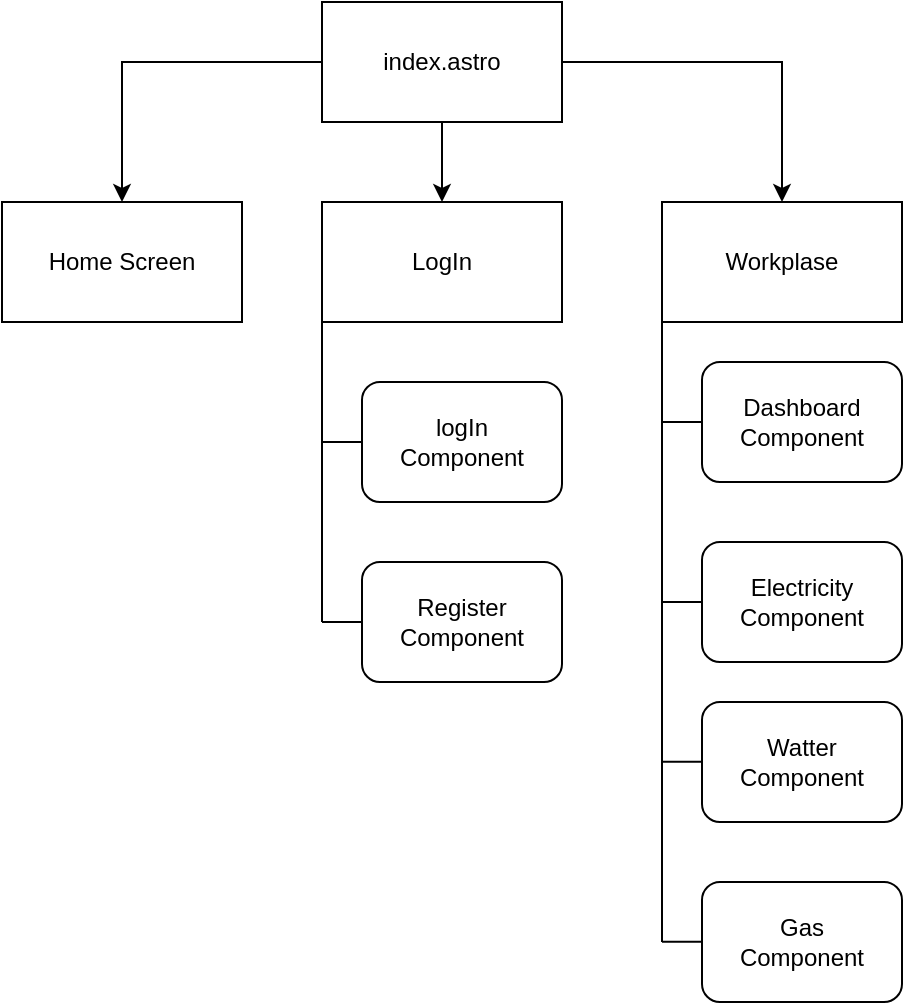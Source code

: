 <mxfile version="25.0.3">
  <diagram name="Page-1" id="sswgS9eTE9nbQPT62m9P">
    <mxGraphModel dx="375" dy="1000" grid="1" gridSize="10" guides="1" tooltips="1" connect="1" arrows="1" fold="1" page="1" pageScale="1" pageWidth="850" pageHeight="1100" math="0" shadow="0">
      <root>
        <mxCell id="0" />
        <mxCell id="1" parent="0" />
        <mxCell id="IjR76zxK27t0q7-WBlOw-13" style="edgeStyle=orthogonalEdgeStyle;rounded=0;orthogonalLoop=1;jettySize=auto;html=1;" edge="1" parent="1" source="IjR76zxK27t0q7-WBlOw-1" target="IjR76zxK27t0q7-WBlOw-4">
          <mxGeometry relative="1" as="geometry" />
        </mxCell>
        <mxCell id="IjR76zxK27t0q7-WBlOw-14" style="edgeStyle=orthogonalEdgeStyle;rounded=0;orthogonalLoop=1;jettySize=auto;html=1;entryX=0.5;entryY=0;entryDx=0;entryDy=0;" edge="1" parent="1" source="IjR76zxK27t0q7-WBlOw-1" target="IjR76zxK27t0q7-WBlOw-3">
          <mxGeometry relative="1" as="geometry" />
        </mxCell>
        <mxCell id="IjR76zxK27t0q7-WBlOw-15" style="edgeStyle=orthogonalEdgeStyle;rounded=0;orthogonalLoop=1;jettySize=auto;html=1;" edge="1" parent="1" source="IjR76zxK27t0q7-WBlOw-1" target="IjR76zxK27t0q7-WBlOw-2">
          <mxGeometry relative="1" as="geometry" />
        </mxCell>
        <mxCell id="IjR76zxK27t0q7-WBlOw-1" value="index.astro" style="rounded=0;whiteSpace=wrap;html=1;" vertex="1" parent="1">
          <mxGeometry x="270" y="250" width="120" height="60" as="geometry" />
        </mxCell>
        <mxCell id="IjR76zxK27t0q7-WBlOw-2" value="Workplase" style="rounded=0;whiteSpace=wrap;html=1;" vertex="1" parent="1">
          <mxGeometry x="440" y="350" width="120" height="60" as="geometry" />
        </mxCell>
        <mxCell id="IjR76zxK27t0q7-WBlOw-3" value="LogIn" style="rounded=0;whiteSpace=wrap;html=1;" vertex="1" parent="1">
          <mxGeometry x="270" y="350" width="120" height="60" as="geometry" />
        </mxCell>
        <mxCell id="IjR76zxK27t0q7-WBlOw-4" value="Home Screen" style="rounded=0;whiteSpace=wrap;html=1;" vertex="1" parent="1">
          <mxGeometry x="110" y="350" width="120" height="60" as="geometry" />
        </mxCell>
        <mxCell id="IjR76zxK27t0q7-WBlOw-9" style="edgeStyle=orthogonalEdgeStyle;rounded=0;orthogonalLoop=1;jettySize=auto;html=1;endArrow=none;endFill=0;" edge="1" parent="1" source="IjR76zxK27t0q7-WBlOw-5">
          <mxGeometry relative="1" as="geometry">
            <mxPoint x="270" y="470" as="targetPoint" />
          </mxGeometry>
        </mxCell>
        <mxCell id="IjR76zxK27t0q7-WBlOw-5" value="logIn&lt;div&gt;Component&lt;/div&gt;" style="rounded=1;whiteSpace=wrap;html=1;" vertex="1" parent="1">
          <mxGeometry x="290" y="440" width="100" height="60" as="geometry" />
        </mxCell>
        <mxCell id="IjR76zxK27t0q7-WBlOw-10" style="edgeStyle=orthogonalEdgeStyle;rounded=0;orthogonalLoop=1;jettySize=auto;html=1;endArrow=none;endFill=0;" edge="1" parent="1" source="IjR76zxK27t0q7-WBlOw-6">
          <mxGeometry relative="1" as="geometry">
            <mxPoint x="270" y="560" as="targetPoint" />
          </mxGeometry>
        </mxCell>
        <mxCell id="IjR76zxK27t0q7-WBlOw-6" value="Register&lt;div&gt;Component&lt;/div&gt;" style="rounded=1;whiteSpace=wrap;html=1;" vertex="1" parent="1">
          <mxGeometry x="290" y="530" width="100" height="60" as="geometry" />
        </mxCell>
        <mxCell id="IjR76zxK27t0q7-WBlOw-8" value="" style="endArrow=none;html=1;rounded=0;entryX=0;entryY=1;entryDx=0;entryDy=0;" edge="1" parent="1" target="IjR76zxK27t0q7-WBlOw-3">
          <mxGeometry width="50" height="50" relative="1" as="geometry">
            <mxPoint x="270" y="560" as="sourcePoint" />
            <mxPoint x="370" y="860" as="targetPoint" />
          </mxGeometry>
        </mxCell>
        <mxCell id="IjR76zxK27t0q7-WBlOw-26" style="edgeStyle=orthogonalEdgeStyle;rounded=0;orthogonalLoop=1;jettySize=auto;html=1;endArrow=none;endFill=0;" edge="1" parent="1" source="IjR76zxK27t0q7-WBlOw-16">
          <mxGeometry relative="1" as="geometry">
            <mxPoint x="440" y="460" as="targetPoint" />
          </mxGeometry>
        </mxCell>
        <mxCell id="IjR76zxK27t0q7-WBlOw-16" value="Dashboard&lt;br&gt;&lt;div&gt;Component&lt;/div&gt;" style="rounded=1;whiteSpace=wrap;html=1;" vertex="1" parent="1">
          <mxGeometry x="460" y="430" width="100" height="60" as="geometry" />
        </mxCell>
        <mxCell id="IjR76zxK27t0q7-WBlOw-17" value="Electricity&lt;div&gt;Component&lt;/div&gt;" style="rounded=1;whiteSpace=wrap;html=1;" vertex="1" parent="1">
          <mxGeometry x="460" y="520" width="100" height="60" as="geometry" />
        </mxCell>
        <mxCell id="IjR76zxK27t0q7-WBlOw-18" value="Watter&lt;div&gt;Component&lt;/div&gt;" style="rounded=1;whiteSpace=wrap;html=1;" vertex="1" parent="1">
          <mxGeometry x="460" y="600" width="100" height="60" as="geometry" />
        </mxCell>
        <mxCell id="IjR76zxK27t0q7-WBlOw-19" value="Gas&lt;div&gt;Component&lt;/div&gt;" style="rounded=1;whiteSpace=wrap;html=1;" vertex="1" parent="1">
          <mxGeometry x="460" y="690" width="100" height="60" as="geometry" />
        </mxCell>
        <mxCell id="IjR76zxK27t0q7-WBlOw-20" value="" style="endArrow=none;html=1;rounded=0;entryX=0;entryY=1;entryDx=0;entryDy=0;" edge="1" parent="1">
          <mxGeometry width="50" height="50" relative="1" as="geometry">
            <mxPoint x="440" y="720" as="sourcePoint" />
            <mxPoint x="440" y="410" as="targetPoint" />
          </mxGeometry>
        </mxCell>
        <mxCell id="IjR76zxK27t0q7-WBlOw-27" style="edgeStyle=orthogonalEdgeStyle;rounded=0;orthogonalLoop=1;jettySize=auto;html=1;endArrow=none;endFill=0;" edge="1" parent="1">
          <mxGeometry relative="1" as="geometry">
            <mxPoint x="440" y="550" as="targetPoint" />
            <mxPoint x="460" y="550" as="sourcePoint" />
          </mxGeometry>
        </mxCell>
        <mxCell id="IjR76zxK27t0q7-WBlOw-28" style="edgeStyle=orthogonalEdgeStyle;rounded=0;orthogonalLoop=1;jettySize=auto;html=1;endArrow=none;endFill=0;" edge="1" parent="1">
          <mxGeometry relative="1" as="geometry">
            <mxPoint x="440" y="629.9" as="targetPoint" />
            <mxPoint x="460" y="629.9" as="sourcePoint" />
          </mxGeometry>
        </mxCell>
        <mxCell id="IjR76zxK27t0q7-WBlOw-29" style="edgeStyle=orthogonalEdgeStyle;rounded=0;orthogonalLoop=1;jettySize=auto;html=1;endArrow=none;endFill=0;" edge="1" parent="1">
          <mxGeometry relative="1" as="geometry">
            <mxPoint x="440" y="719.9" as="targetPoint" />
            <mxPoint x="460" y="719.9" as="sourcePoint" />
          </mxGeometry>
        </mxCell>
      </root>
    </mxGraphModel>
  </diagram>
</mxfile>
